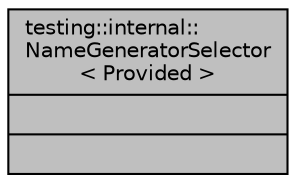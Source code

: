 digraph "testing::internal::NameGeneratorSelector&lt; Provided &gt;"
{
 // INTERACTIVE_SVG=YES
 // LATEX_PDF_SIZE
  edge [fontname="Helvetica",fontsize="10",labelfontname="Helvetica",labelfontsize="10"];
  node [fontname="Helvetica",fontsize="10",shape=record];
  Node1 [label="{testing::internal::\lNameGeneratorSelector\l\< Provided \>\n||}",height=0.2,width=0.4,color="black", fillcolor="grey75", style="filled", fontcolor="black",tooltip=" "];
}
